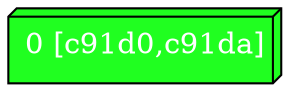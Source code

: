 diGraph libnss3{
	libnss3_0  [style=filled fillcolor="#20FF20" fontcolor="#ffffff" shape=box3d label="0 [c91d0,c91da]"]


}